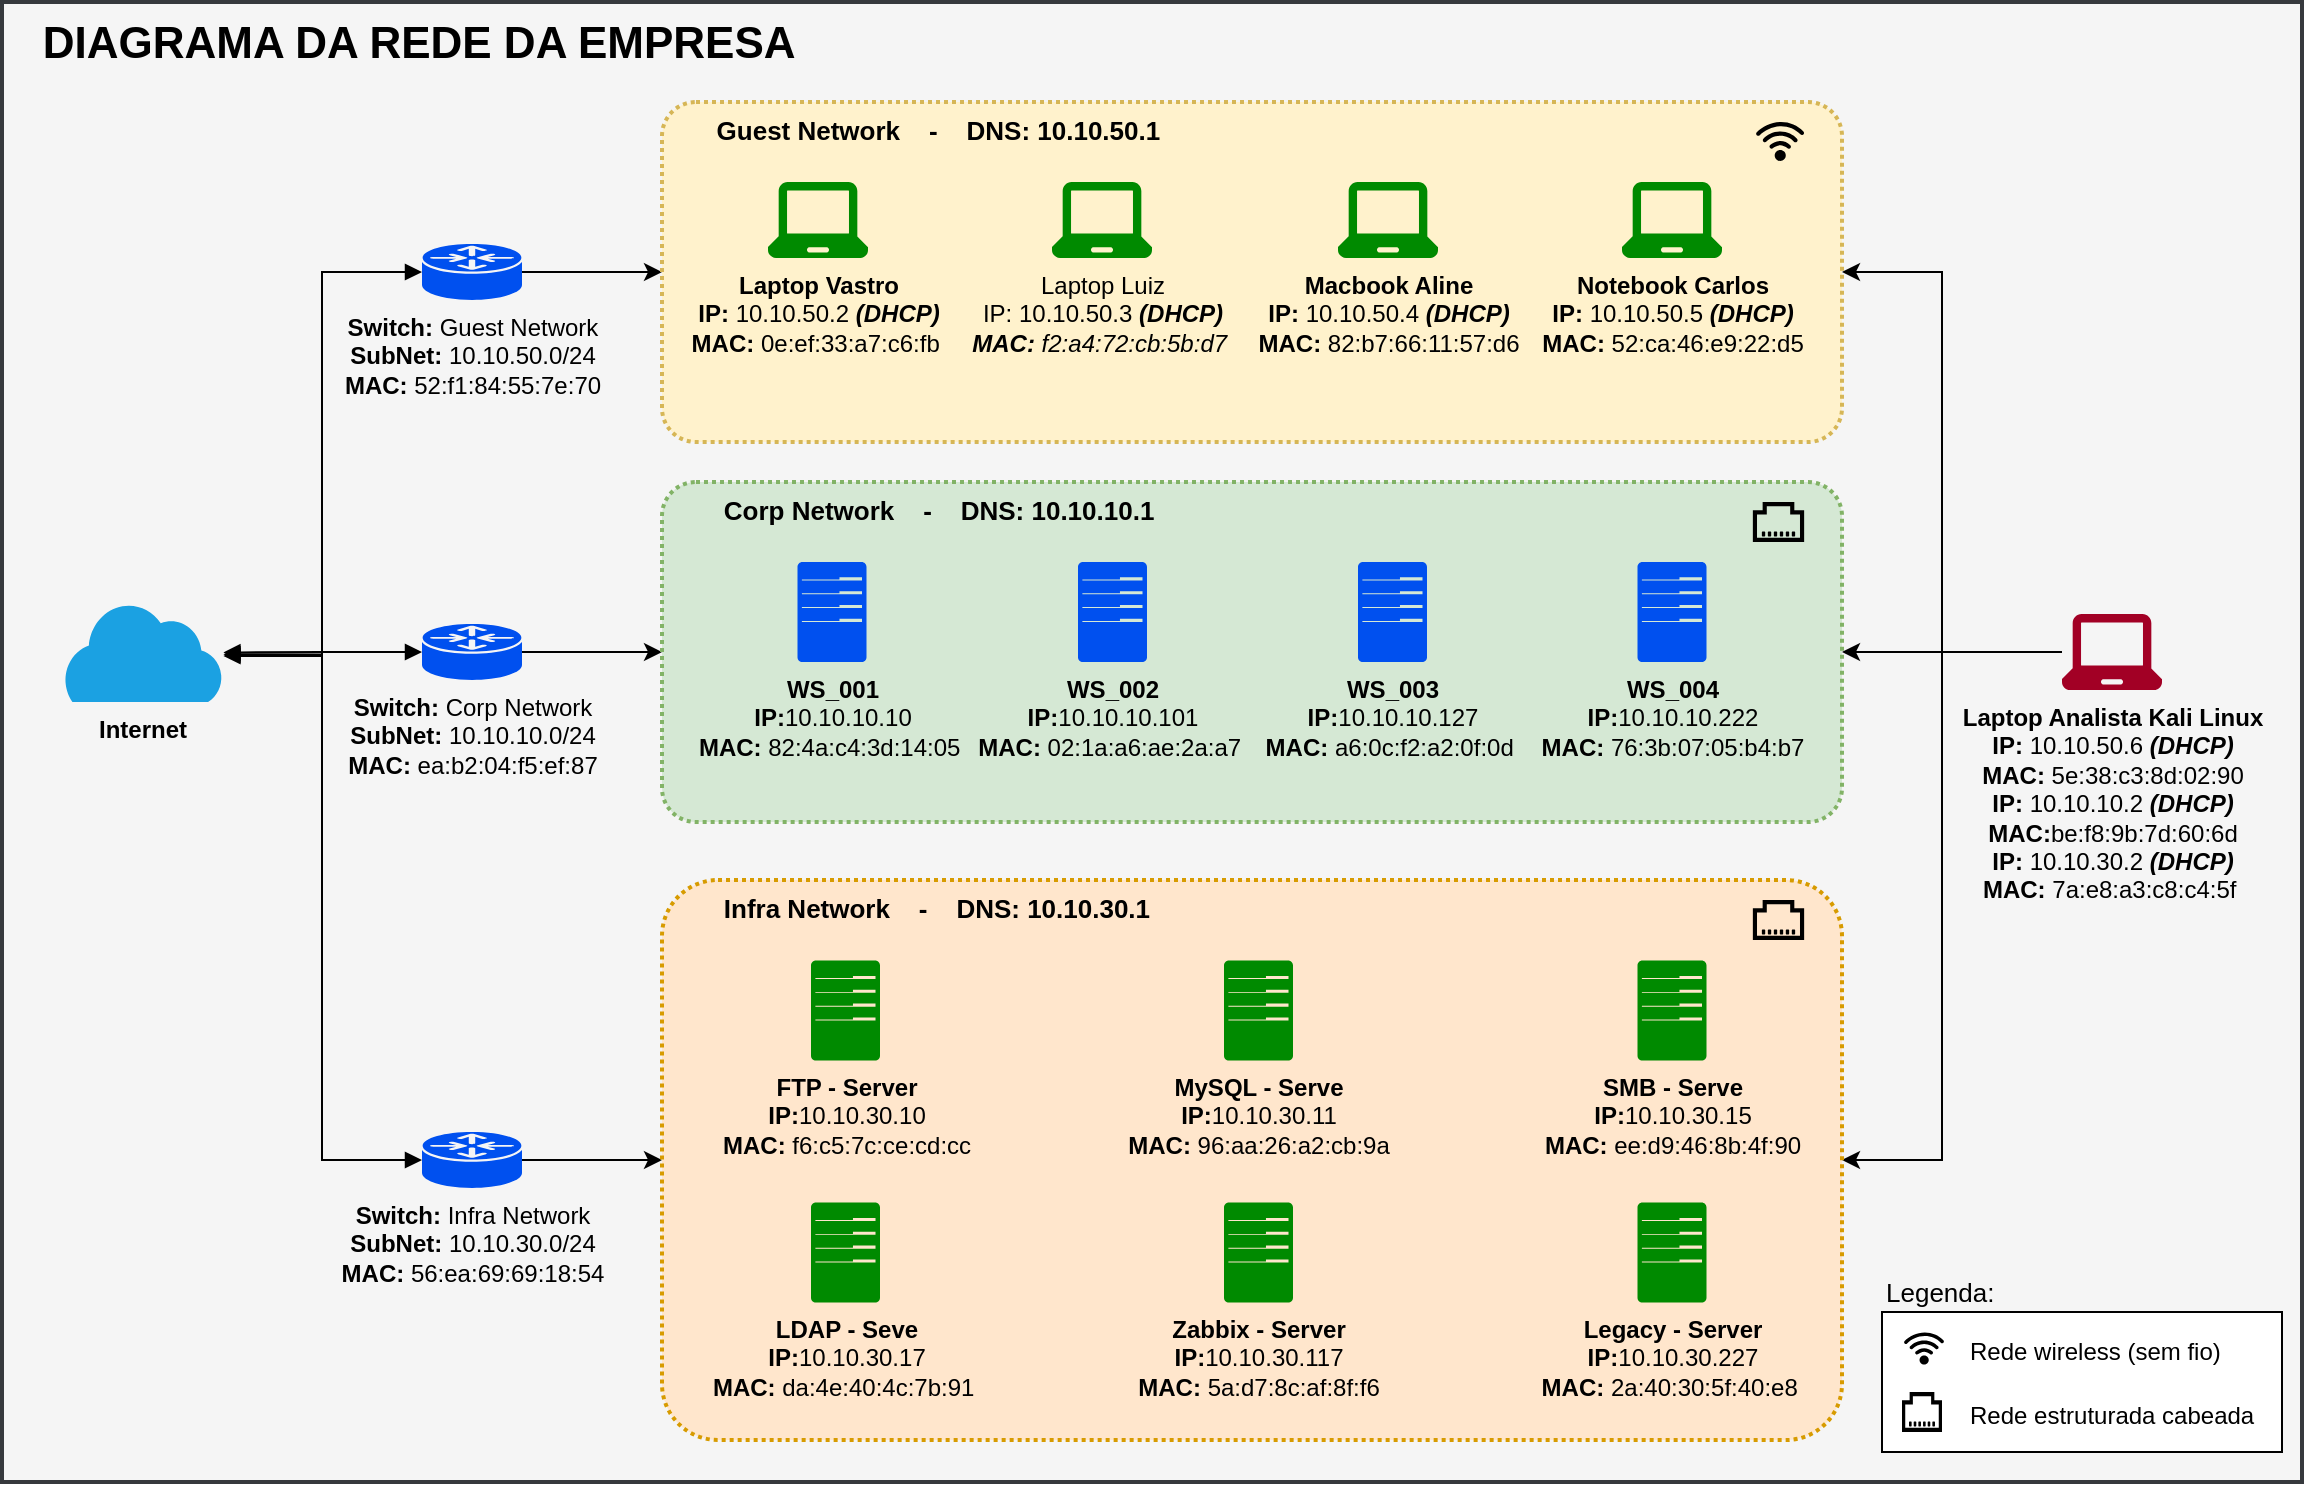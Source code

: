<mxfile version="28.0.6">
  <diagram id="1JJ-UvxjRfw-XplDersZ" name="Page-1">
    <mxGraphModel dx="2066" dy="374" grid="1" gridSize="10" guides="1" tooltips="1" connect="1" arrows="1" fold="1" page="1" pageScale="1" pageWidth="1169" pageHeight="827" math="0" shadow="0">
      <root>
        <mxCell id="0" />
        <mxCell id="1" parent="0" />
        <mxCell id="aeJX46XhGzPyztu_hVDD-77" value="   DIAGRAMA DA REDE DA EMPRESA" style="rounded=0;arcSize=10;strokeWidth=2;align=left;verticalAlign=top;fontStyle=1;strokeColor=#36393d;fontSize=22;fillColor=#F5F5F5;shadow=0;glass=0;sketch=0;fontColor=#000000;" parent="1" vertex="1">
          <mxGeometry x="710" y="1270" width="1150" height="740" as="geometry" />
        </mxCell>
        <mxCell id="aeJX46XhGzPyztu_hVDD-64" style="edgeStyle=orthogonalEdgeStyle;rounded=0;orthogonalLoop=1;jettySize=auto;html=1;entryX=0;entryY=0.5;entryDx=0;entryDy=0;strokeColor=#000000;" parent="1" source="aeJX46XhGzPyztu_hVDD-3" target="aeJX46XhGzPyztu_hVDD-51" edge="1">
          <mxGeometry relative="1" as="geometry" />
        </mxCell>
        <mxCell id="aeJX46XhGzPyztu_hVDD-3" value="&lt;b&gt;Switch:&amp;nbsp;&lt;/b&gt;&lt;span style=&quot;background-color: initial;&quot;&gt;Corp&amp;nbsp;&lt;/span&gt;&lt;span style=&quot;background-color: initial;&quot;&gt;Network&lt;br&gt;&lt;/span&gt;&lt;div&gt;&lt;b&gt;&lt;span style=&quot;background-color: initial;&quot;&gt;SubNet:&lt;/span&gt;&lt;span style=&quot;background-color: initial;&quot;&gt;&amp;nbsp;&lt;/span&gt;&lt;/b&gt;10.10.10.0/24&lt;/div&gt;&lt;div&gt;&lt;b&gt;MAC:&lt;/b&gt;&amp;nbsp;ea:b2:04:f5:ef:87&lt;/div&gt;" style="verticalLabelPosition=bottom;sketch=0;html=1;fillColor=#0050ef;strokeColor=#001DBC;verticalAlign=top;pointerEvents=1;align=center;shape=mxgraph.cisco_safe.technology_icons.icon22;fontColor=#000000;" parent="1" vertex="1">
          <mxGeometry x="920" y="1581" width="50" height="28.0" as="geometry" />
        </mxCell>
        <mxCell id="aeJX46XhGzPyztu_hVDD-8" value="&lt;b&gt;Internet&lt;/b&gt;" style="verticalLabelPosition=bottom;sketch=0;html=1;fillColor=#1ba1e2;strokeColor=#006EAF;verticalAlign=top;pointerEvents=1;align=center;shape=mxgraph.cisco_safe.iot_things_icons.icon27;fontColor=#000000;" parent="1" vertex="1">
          <mxGeometry x="740" y="1570" width="80" height="50" as="geometry" />
        </mxCell>
        <mxCell id="aeJX46XhGzPyztu_hVDD-74" style="edgeStyle=orthogonalEdgeStyle;rounded=0;orthogonalLoop=1;jettySize=auto;html=1;entryX=1;entryY=0.5;entryDx=0;entryDy=0;strokeColor=#000000;" parent="1" source="aeJX46XhGzPyztu_hVDD-9" target="aeJX46XhGzPyztu_hVDD-51" edge="1">
          <mxGeometry relative="1" as="geometry" />
        </mxCell>
        <mxCell id="aeJX46XhGzPyztu_hVDD-75" style="edgeStyle=orthogonalEdgeStyle;rounded=0;orthogonalLoop=1;jettySize=auto;html=1;entryX=1;entryY=0.5;entryDx=0;entryDy=0;strokeColor=#000000;" parent="1" source="aeJX46XhGzPyztu_hVDD-9" target="aeJX46XhGzPyztu_hVDD-45" edge="1">
          <mxGeometry relative="1" as="geometry">
            <Array as="points">
              <mxPoint x="1680" y="1595" />
              <mxPoint x="1680" y="1405" />
            </Array>
          </mxGeometry>
        </mxCell>
        <mxCell id="aeJX46XhGzPyztu_hVDD-76" style="edgeStyle=orthogonalEdgeStyle;rounded=0;orthogonalLoop=1;jettySize=auto;html=1;entryX=1;entryY=0.5;entryDx=0;entryDy=0;strokeColor=#000000;" parent="1" source="aeJX46XhGzPyztu_hVDD-9" target="aeJX46XhGzPyztu_hVDD-50" edge="1">
          <mxGeometry relative="1" as="geometry">
            <Array as="points">
              <mxPoint x="1680" y="1595" />
              <mxPoint x="1680" y="1849" />
            </Array>
          </mxGeometry>
        </mxCell>
        <mxCell id="aeJX46XhGzPyztu_hVDD-9" value="&lt;b&gt;Laptop Analista Kali Linux&lt;/b&gt;&lt;div&gt;&lt;div&gt;&lt;b&gt;IP: &lt;/b&gt;10.10.50.6 &lt;b&gt;&lt;i&gt;(DHCP)&lt;/i&gt;&lt;/b&gt;&lt;/div&gt;&lt;div&gt;&lt;b&gt;MAC:&amp;nbsp;&lt;/b&gt;5e:38:c3:8d:02:90&lt;/div&gt;&lt;div&gt;&lt;span style=&quot;background-color: initial;&quot;&gt;&lt;b&gt;IP: &lt;/b&gt;10.10.10.2 &lt;b&gt;&lt;i&gt;(DHCP)&lt;/i&gt;&lt;/b&gt;&lt;/span&gt;&lt;/div&gt;&lt;div&gt;&lt;b&gt;MAC:&lt;/b&gt;be:f8:9b:7d:60:6d&lt;br&gt;&lt;/div&gt;&lt;div&gt;&lt;b&gt;IP: &lt;/b&gt;10.10.30.2 &lt;b&gt;&lt;i&gt;(DHCP)&lt;/i&gt;&lt;/b&gt;&lt;br&gt;&lt;/div&gt;&lt;div&gt;&lt;b&gt;MAC:&amp;nbsp;&lt;/b&gt;7a:e8:a3:c8:c4:5f&amp;nbsp;&lt;/div&gt;&lt;/div&gt;" style="verticalLabelPosition=bottom;sketch=0;html=1;fillColor=#a20025;strokeColor=#6F0000;verticalAlign=top;pointerEvents=1;align=center;shape=mxgraph.cisco_safe.technology_icons.icon5;fontColor=#000000;" parent="1" vertex="1">
          <mxGeometry x="1740" y="1576" width="50" height="38" as="geometry" />
        </mxCell>
        <mxCell id="aeJX46XhGzPyztu_hVDD-24" style="edgeStyle=orthogonalEdgeStyle;rounded=0;orthogonalLoop=1;jettySize=auto;html=1;entryX=1.009;entryY=0.523;entryDx=0;entryDy=0;entryPerimeter=0;startArrow=block;startFill=1;endArrow=block;endFill=1;strokeColor=#000000;" parent="1" source="aeJX46XhGzPyztu_hVDD-14" target="aeJX46XhGzPyztu_hVDD-8" edge="1">
          <mxGeometry relative="1" as="geometry">
            <mxPoint x="750.0" y="1540" as="targetPoint" />
          </mxGeometry>
        </mxCell>
        <mxCell id="aeJX46XhGzPyztu_hVDD-65" style="edgeStyle=orthogonalEdgeStyle;rounded=0;orthogonalLoop=1;jettySize=auto;html=1;entryX=0;entryY=0.5;entryDx=0;entryDy=0;strokeColor=#000000;" parent="1" source="aeJX46XhGzPyztu_hVDD-14" target="aeJX46XhGzPyztu_hVDD-50" edge="1">
          <mxGeometry relative="1" as="geometry" />
        </mxCell>
        <mxCell id="aeJX46XhGzPyztu_hVDD-14" value="&lt;b&gt;Switch:&amp;nbsp;&lt;/b&gt;&lt;span style=&quot;background-color: initial;&quot;&gt;Infra Network&lt;br&gt;&lt;/span&gt;&lt;div&gt;&lt;b&gt;&lt;span style=&quot;background-color: initial;&quot;&gt;SubNet:&lt;/span&gt;&lt;span style=&quot;background-color: initial;&quot;&gt;&amp;nbsp;&lt;/span&gt;&lt;/b&gt;10.10.30.0/24&lt;br&gt;&lt;b&gt;MAC: &lt;/b&gt;56:ea:69:69:18:54&lt;br&gt;&lt;/div&gt;" style="verticalLabelPosition=bottom;sketch=0;html=1;fillColor=#0050ef;strokeColor=#001DBC;verticalAlign=top;pointerEvents=1;align=center;shape=mxgraph.cisco_safe.technology_icons.icon22;fontColor=#000000;" parent="1" vertex="1">
          <mxGeometry x="920" y="1835" width="50" height="28.0" as="geometry" />
        </mxCell>
        <mxCell id="aeJX46XhGzPyztu_hVDD-63" style="edgeStyle=orthogonalEdgeStyle;rounded=0;orthogonalLoop=1;jettySize=auto;html=1;entryX=0;entryY=0.5;entryDx=0;entryDy=0;strokeColor=#000000;" parent="1" source="aeJX46XhGzPyztu_hVDD-15" target="aeJX46XhGzPyztu_hVDD-45" edge="1">
          <mxGeometry relative="1" as="geometry" />
        </mxCell>
        <mxCell id="aeJX46XhGzPyztu_hVDD-15" value="&lt;b&gt;Switch:&amp;nbsp;&lt;/b&gt;&lt;span style=&quot;background-color: initial;&quot;&gt;Guest&amp;nbsp;&lt;/span&gt;&lt;span style=&quot;background-color: initial;&quot;&gt;Network&lt;/span&gt;&lt;div&gt;&lt;b&gt;SubNet: &lt;/b&gt;10.10.50.0/24&lt;/div&gt;&lt;div&gt;&lt;b&gt;MAC: &lt;/b&gt;52:f1:84:55:7e:70&lt;/div&gt;" style="verticalLabelPosition=bottom;sketch=0;html=1;fillColor=#0050ef;strokeColor=#001DBC;verticalAlign=top;pointerEvents=1;align=center;shape=mxgraph.cisco_safe.technology_icons.icon22;fontColor=#000000;" parent="1" vertex="1">
          <mxGeometry x="920" y="1391" width="50" height="28.0" as="geometry" />
        </mxCell>
        <mxCell id="aeJX46XhGzPyztu_hVDD-25" style="edgeStyle=orthogonalEdgeStyle;rounded=0;orthogonalLoop=1;jettySize=auto;html=1;entryX=1.009;entryY=0.54;entryDx=0;entryDy=0;entryPerimeter=0;startArrow=block;startFill=1;endArrow=block;endFill=1;strokeColor=#000000;" parent="1" source="aeJX46XhGzPyztu_hVDD-15" target="aeJX46XhGzPyztu_hVDD-8" edge="1">
          <mxGeometry relative="1" as="geometry" />
        </mxCell>
        <mxCell id="aeJX46XhGzPyztu_hVDD-27" style="edgeStyle=orthogonalEdgeStyle;rounded=0;orthogonalLoop=1;jettySize=auto;html=1;entryX=1.009;entryY=0.505;entryDx=0;entryDy=0;entryPerimeter=0;startArrow=block;startFill=1;endArrow=block;endFill=1;strokeColor=#000000;" parent="1" source="aeJX46XhGzPyztu_hVDD-3" target="aeJX46XhGzPyztu_hVDD-8" edge="1">
          <mxGeometry relative="1" as="geometry" />
        </mxCell>
        <mxCell id="aeJX46XhGzPyztu_hVDD-45" value="       Guest Network    -    DNS: 10.10.50.1" style="rounded=1;arcSize=10;dashed=1;fillColor=#fff2cc;dashPattern=1 1;strokeWidth=2;strokeColor=#d6b656;align=left;verticalAlign=top;fontStyle=1;fontSize=13;fontColor=#000000;" parent="1" vertex="1">
          <mxGeometry x="1040" y="1320" width="590" height="170" as="geometry" />
        </mxCell>
        <mxCell id="aeJX46XhGzPyztu_hVDD-46" value="&lt;b&gt;Laptop Vastro&lt;/b&gt;&lt;div&gt;&lt;b&gt;IP: &lt;/b&gt;10.10.50.2 &lt;b&gt;&lt;i&gt;(DHCP)&lt;/i&gt;&lt;/b&gt;&lt;/div&gt;&lt;div&gt;&lt;b&gt;MAC:&amp;nbsp;&lt;/b&gt;0e:ef:33:a7:c6:fb&amp;nbsp;&lt;/div&gt;" style="verticalLabelPosition=bottom;sketch=0;html=1;fillColor=#008a00;strokeColor=#005700;verticalAlign=top;pointerEvents=1;align=center;shape=mxgraph.cisco_safe.technology_icons.icon5;fontColor=#000000;" parent="1" vertex="1">
          <mxGeometry x="1093" y="1360" width="50" height="38" as="geometry" />
        </mxCell>
        <mxCell id="aeJX46XhGzPyztu_hVDD-47" value="Laptop Luiz&lt;div&gt;&lt;span style=&quot;background-color: initial;&quot;&gt;IP: 10.10.50.3 &lt;b&gt;&lt;i&gt;(DHCP)&lt;/i&gt;&lt;/b&gt;&lt;/span&gt;&lt;b&gt;&lt;i&gt;&lt;br&gt;&lt;/i&gt;&lt;/b&gt;&lt;/div&gt;&lt;div&gt;&lt;div&gt;&lt;b&gt;&lt;i&gt;MAC:&amp;nbsp;&lt;/i&gt;&lt;/b&gt;&lt;span style=&quot;background-color: initial;&quot;&gt;&lt;i style=&quot;&quot;&gt;f2:a4:72:cb:5b:d7&lt;/i&gt;&lt;/span&gt;&lt;b style=&quot;background-color: initial;&quot;&gt;&lt;i&gt;&amp;nbsp;&lt;/i&gt;&lt;/b&gt;&lt;/div&gt;&lt;/div&gt;" style="verticalLabelPosition=bottom;sketch=0;html=1;fillColor=#008a00;strokeColor=#005700;verticalAlign=top;pointerEvents=1;align=center;shape=mxgraph.cisco_safe.technology_icons.icon5;fontColor=#000000;" parent="1" vertex="1">
          <mxGeometry x="1235" y="1360" width="50" height="38" as="geometry" />
        </mxCell>
        <mxCell id="aeJX46XhGzPyztu_hVDD-48" value="&lt;b&gt;Macbook Aline&lt;/b&gt;&lt;div&gt;&lt;div&gt;&lt;b&gt;IP: &lt;/b&gt;10.10.50.4 &lt;b&gt;&lt;i&gt;(DHCP)&lt;/i&gt;&lt;/b&gt;&lt;/div&gt;&lt;div&gt;&lt;b&gt;MAC:&amp;nbsp;&lt;/b&gt;82:b7:66:11:57:d6&lt;/div&gt;&lt;/div&gt;" style="verticalLabelPosition=bottom;sketch=0;html=1;fillColor=#008a00;strokeColor=#005700;verticalAlign=top;pointerEvents=1;align=center;shape=mxgraph.cisco_safe.technology_icons.icon5;fontColor=#000000;" parent="1" vertex="1">
          <mxGeometry x="1378" y="1360" width="50" height="38" as="geometry" />
        </mxCell>
        <mxCell id="aeJX46XhGzPyztu_hVDD-49" value="&lt;b&gt;Notebook Carlos&lt;/b&gt;&lt;div&gt;&lt;div&gt;&lt;b&gt;IP:&lt;/b&gt; 10.10.50.5 &lt;b&gt;&lt;i&gt;(DHCP)&lt;/i&gt;&lt;/b&gt;&lt;/div&gt;&lt;div&gt;&lt;b&gt;MAC:&amp;nbsp;&lt;/b&gt;52:ca:46:e9:22:d5&lt;/div&gt;&lt;/div&gt;" style="verticalLabelPosition=bottom;sketch=0;html=1;fillColor=#008a00;strokeColor=#005700;verticalAlign=top;pointerEvents=1;align=center;shape=mxgraph.cisco_safe.technology_icons.icon5;fontColor=#000000;" parent="1" vertex="1">
          <mxGeometry x="1520" y="1360" width="50" height="38" as="geometry" />
        </mxCell>
        <mxCell id="aeJX46XhGzPyztu_hVDD-50" value="        Infra Network    -    DNS: 10.10.30.1" style="rounded=1;arcSize=10;dashed=1;fillColor=#ffe6cc;dashPattern=1 1;strokeWidth=2;strokeColor=#d79b00;align=left;verticalAlign=top;fontStyle=1;fontColor=#000000;fontSize=13;" parent="1" vertex="1">
          <mxGeometry x="1040" y="1709" width="590" height="280" as="geometry" />
        </mxCell>
        <mxCell id="aeJX46XhGzPyztu_hVDD-51" value="        Corp Network    -    DNS: 10.10.10.1&#xa;" style="rounded=1;arcSize=10;dashed=1;fillColor=#d5e8d4;dashPattern=1 1;strokeWidth=2;strokeColor=#82b366;align=left;verticalAlign=top;fontStyle=1;fontSize=13;fontColor=#000000;" parent="1" vertex="1">
          <mxGeometry x="1040" y="1510" width="590" height="170" as="geometry" />
        </mxCell>
        <mxCell id="aeJX46XhGzPyztu_hVDD-52" value="&lt;b&gt;WS_001&lt;/b&gt;&lt;div&gt;&lt;b&gt;IP:&lt;/b&gt;10.10.10.10&lt;br&gt;&lt;/div&gt;&lt;div&gt;&lt;b&gt;MAC:&amp;nbsp;&lt;/b&gt;82:4a:c4:3d:14:05&amp;nbsp;&lt;br&gt;&lt;/div&gt;" style="verticalLabelPosition=bottom;sketch=0;html=1;fillColor=#0050ef;strokeColor=#001DBC;verticalAlign=top;pointerEvents=1;align=center;shape=mxgraph.cisco_safe.technology_icons.icon7;fontColor=#000000;" parent="1" vertex="1">
          <mxGeometry x="1107.75" y="1550" width="34.5" height="50" as="geometry" />
        </mxCell>
        <mxCell id="aeJX46XhGzPyztu_hVDD-53" value="&lt;b&gt;WS_002&lt;/b&gt;&lt;div&gt;&lt;b&gt;IP:&lt;/b&gt;10.10.10.101&lt;br&gt;&lt;b&gt;MAC:&amp;nbsp;&lt;/b&gt;02:1a:a6:ae:2a:a7&amp;nbsp;&lt;/div&gt;" style="verticalLabelPosition=bottom;sketch=0;html=1;fillColor=#0050ef;strokeColor=#001DBC;verticalAlign=top;pointerEvents=1;align=center;shape=mxgraph.cisco_safe.technology_icons.icon7;fontColor=#000000;" parent="1" vertex="1">
          <mxGeometry x="1248" y="1550" width="34.5" height="50" as="geometry" />
        </mxCell>
        <mxCell id="aeJX46XhGzPyztu_hVDD-54" value="&lt;b&gt;WS_003&lt;/b&gt;&lt;div&gt;&lt;b&gt;IP:&lt;/b&gt;10.10.10.127&lt;br&gt;&lt;/div&gt;&lt;div&gt;&lt;b&gt;MAC: &lt;/b&gt;a6:0c:f2:a2:0f:0d&amp;nbsp;&lt;/div&gt;" style="verticalLabelPosition=bottom;sketch=0;html=1;fillColor=#0050ef;strokeColor=#001DBC;verticalAlign=top;pointerEvents=1;align=center;shape=mxgraph.cisco_safe.technology_icons.icon7;fontColor=#000000;" parent="1" vertex="1">
          <mxGeometry x="1388" y="1550" width="34.5" height="50" as="geometry" />
        </mxCell>
        <mxCell id="aeJX46XhGzPyztu_hVDD-55" value="&lt;b&gt;WS_004&lt;/b&gt;&lt;div&gt;&lt;b&gt;IP:&lt;/b&gt;10.10.10.222&lt;br&gt;&lt;/div&gt;&lt;div&gt;&lt;b&gt;MAC:&amp;nbsp;&lt;/b&gt;76:3b:07:05:b4:b7&lt;/div&gt;" style="verticalLabelPosition=bottom;sketch=0;html=1;fillColor=#0050ef;strokeColor=#001DBC;verticalAlign=top;pointerEvents=1;align=center;shape=mxgraph.cisco_safe.technology_icons.icon7;fontColor=#000000;" parent="1" vertex="1">
          <mxGeometry x="1527.75" y="1550" width="34.5" height="50" as="geometry" />
        </mxCell>
        <mxCell id="aeJX46XhGzPyztu_hVDD-56" value="&lt;b&gt;FTP - Server&lt;/b&gt;&lt;div&gt;&lt;b&gt;IP:&lt;/b&gt;10.10.30.10&lt;br&gt;&lt;/div&gt;&lt;div&gt;&lt;b&gt;MAC:&amp;nbsp;&lt;/b&gt;f6:c5:7c:ce:cd:cc&lt;br&gt;&lt;/div&gt;" style="verticalLabelPosition=bottom;sketch=0;html=1;fillColor=#008a00;strokeColor=#005700;verticalAlign=top;pointerEvents=1;align=center;shape=mxgraph.cisco_safe.technology_icons.icon7;fontColor=#000000;" parent="1" vertex="1">
          <mxGeometry x="1114.5" y="1749.31" width="34.5" height="50" as="geometry" />
        </mxCell>
        <mxCell id="aeJX46XhGzPyztu_hVDD-57" value="&lt;b&gt;SMB - Serve&lt;/b&gt;&lt;div&gt;&lt;b&gt;IP:&lt;/b&gt;10.10.30.15&lt;/div&gt;&lt;div&gt;&lt;b&gt;MAC:&amp;nbsp;&lt;/b&gt;ee:d9:46:8b:4f:90&lt;br&gt;&lt;/div&gt;" style="verticalLabelPosition=bottom;sketch=0;html=1;fillColor=#008a00;strokeColor=#005700;verticalAlign=top;pointerEvents=1;align=center;shape=mxgraph.cisco_safe.technology_icons.icon7;fontColor=#000000;" parent="1" vertex="1">
          <mxGeometry x="1527.75" y="1749.31" width="34.5" height="50" as="geometry" />
        </mxCell>
        <mxCell id="aeJX46XhGzPyztu_hVDD-58" value="&lt;b&gt;LDAP - Seve&lt;/b&gt;&lt;div&gt;&lt;b&gt;IP:&lt;/b&gt;10.10.30.17&lt;br&gt;&lt;/div&gt;&lt;div&gt;&lt;b&gt;MAC:&amp;nbsp;&lt;/b&gt;da:4e:40:4c:7b:91&amp;nbsp;&lt;br&gt;&lt;/div&gt;" style="verticalLabelPosition=bottom;sketch=0;html=1;fillColor=#008a00;strokeColor=#005700;verticalAlign=top;pointerEvents=1;align=center;shape=mxgraph.cisco_safe.technology_icons.icon7;fontColor=#000000;" parent="1" vertex="1">
          <mxGeometry x="1114.5" y="1870.31" width="34.5" height="50" as="geometry" />
        </mxCell>
        <mxCell id="aeJX46XhGzPyztu_hVDD-59" value="&lt;b&gt;MySQL - Serve&lt;/b&gt;&lt;div&gt;&lt;b&gt;IP:&lt;/b&gt;10.10.30.11&lt;/div&gt;&lt;div&gt;&lt;b&gt;MAC:&amp;nbsp;&lt;/b&gt;96:aa:26:a2:cb:9a&lt;br&gt;&lt;/div&gt;" style="verticalLabelPosition=bottom;sketch=0;html=1;fillColor=#008a00;strokeColor=#005700;verticalAlign=top;pointerEvents=1;align=center;shape=mxgraph.cisco_safe.technology_icons.icon7;fontColor=#000000;" parent="1" vertex="1">
          <mxGeometry x="1321" y="1749.31" width="34.5" height="50" as="geometry" />
        </mxCell>
        <mxCell id="aeJX46XhGzPyztu_hVDD-60" value="&lt;b&gt;Zabbix - Server&lt;/b&gt;&lt;div&gt;&lt;b&gt;IP:&lt;/b&gt;10.10.30.117&lt;br&gt;&lt;/div&gt;&lt;div&gt;&lt;b&gt;MAC:&amp;nbsp;&lt;/b&gt;5a:d7:8c:af:8f:f6&lt;br&gt;&lt;/div&gt;" style="verticalLabelPosition=bottom;sketch=0;html=1;fillColor=#008a00;strokeColor=#005700;verticalAlign=top;pointerEvents=1;align=center;shape=mxgraph.cisco_safe.technology_icons.icon7;fontColor=#000000;" parent="1" vertex="1">
          <mxGeometry x="1321" y="1870.31" width="34.5" height="50" as="geometry" />
        </mxCell>
        <mxCell id="aeJX46XhGzPyztu_hVDD-61" value="&lt;b&gt;Legacy - Server&lt;/b&gt;&lt;div&gt;&lt;b&gt;IP:&lt;/b&gt;10.10.30.227&lt;br&gt;&lt;/div&gt;&lt;div&gt;&lt;b&gt;MAC:&amp;nbsp;&lt;/b&gt;2a:40:30:5f:40:e8&amp;nbsp;&lt;br&gt;&lt;/div&gt;" style="verticalLabelPosition=bottom;sketch=0;html=1;fillColor=#008a00;strokeColor=#005700;verticalAlign=top;pointerEvents=1;align=center;shape=mxgraph.cisco_safe.technology_icons.icon7;fontColor=#000000;" parent="1" vertex="1">
          <mxGeometry x="1527.75" y="1870.31" width="34.5" height="50" as="geometry" />
        </mxCell>
        <mxCell id="aeJX46XhGzPyztu_hVDD-69" value="" style="verticalLabelPosition=bottom;sketch=0;html=1;fillColor=#000000;strokeColor=#000000;verticalAlign=top;pointerEvents=1;align=center;shape=mxgraph.cisco_safe.technology_icons.icon26;fontColor=#ffffff;" parent="1" vertex="1">
          <mxGeometry x="1587" y="1330" width="24.07" height="19.5" as="geometry" />
        </mxCell>
        <mxCell id="aeJX46XhGzPyztu_hVDD-70" value="" style="verticalLabelPosition=bottom;sketch=0;html=1;fillColor=#000000;strokeColor=#000000;verticalAlign=top;pointerEvents=1;align=center;shape=mxgraph.cisco_safe.iot_things_icons.icon33;fontColor=#ffffff;" parent="1" vertex="1">
          <mxGeometry x="1585.43" y="1520" width="25.64" height="20" as="geometry" />
        </mxCell>
        <mxCell id="aeJX46XhGzPyztu_hVDD-71" value="" style="verticalLabelPosition=bottom;sketch=0;html=1;fillColor=#000000;strokeColor=#000000;verticalAlign=top;pointerEvents=1;align=center;shape=mxgraph.cisco_safe.iot_things_icons.icon33;fontColor=#ffffff;" parent="1" vertex="1">
          <mxGeometry x="1585.43" y="1719" width="25.64" height="20" as="geometry" />
        </mxCell>
        <mxCell id="byMNVPLPHQaWV2djZhzC-1" value="" style="rounded=0;whiteSpace=wrap;html=1;shadow=0;glass=0;sketch=0;fillColor=#FFFFFF;" parent="1" vertex="1">
          <mxGeometry x="1650" y="1925" width="200" height="70" as="geometry" />
        </mxCell>
        <mxCell id="byMNVPLPHQaWV2djZhzC-2" value="Rede estruturada cabeada" style="verticalLabelPosition=bottom;sketch=0;html=1;fillColor=#000000;strokeColor=#000000;verticalAlign=bottom;pointerEvents=1;align=left;shape=mxgraph.cisco_safe.iot_things_icons.icon33;spacingRight=-2;spacing=21;spacingTop=13;spacingLeft=13;fontColor=#000000;" parent="1" vertex="1">
          <mxGeometry x="1660" y="1965" width="20" height="20" as="geometry" />
        </mxCell>
        <mxCell id="byMNVPLPHQaWV2djZhzC-3" value="Rede wireless (sem fio)" style="verticalLabelPosition=bottom;sketch=0;html=1;fillColor=#000000;strokeColor=#000000;verticalAlign=bottom;pointerEvents=1;align=left;shape=mxgraph.cisco_safe.technology_icons.icon26;aspect=fixed;spacing=15;spacingTop=0;spacingLeft=18;fontColor=#000000;" parent="1" vertex="1">
          <mxGeometry x="1661.0" y="1935.31" width="20" height="16" as="geometry" />
        </mxCell>
        <mxCell id="byMNVPLPHQaWV2djZhzC-4" value="Legenda:" style="text;html=1;strokeColor=none;fillColor=none;align=left;verticalAlign=middle;whiteSpace=wrap;rounded=0;fontSize=13;fontColor=#000000;" parent="1" vertex="1">
          <mxGeometry x="1650" y="1905" width="40" height="20" as="geometry" />
        </mxCell>
      </root>
    </mxGraphModel>
  </diagram>
</mxfile>
